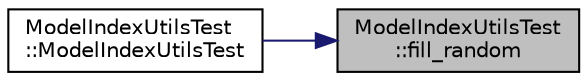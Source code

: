 digraph "ModelIndexUtilsTest::fill_random"
{
 // LATEX_PDF_SIZE
  edge [fontname="Helvetica",fontsize="10",labelfontname="Helvetica",labelfontsize="10"];
  node [fontname="Helvetica",fontsize="10",shape=record];
  rankdir="RL";
  Node1 [label="ModelIndexUtilsTest\l::fill_random",height=0.2,width=0.4,color="black", fillcolor="grey75", style="filled", fontcolor="black",tooltip=" "];
  Node1 -> Node2 [dir="back",color="midnightblue",fontsize="10",style="solid",fontname="Helvetica"];
  Node2 [label="ModelIndexUtilsTest\l::ModelIndexUtilsTest",height=0.2,width=0.4,color="black", fillcolor="white", style="filled",URL="$struct_model_index_utils_test.html#a7b61f1e1b15c0397762065d320c6690c",tooltip=" "];
}
